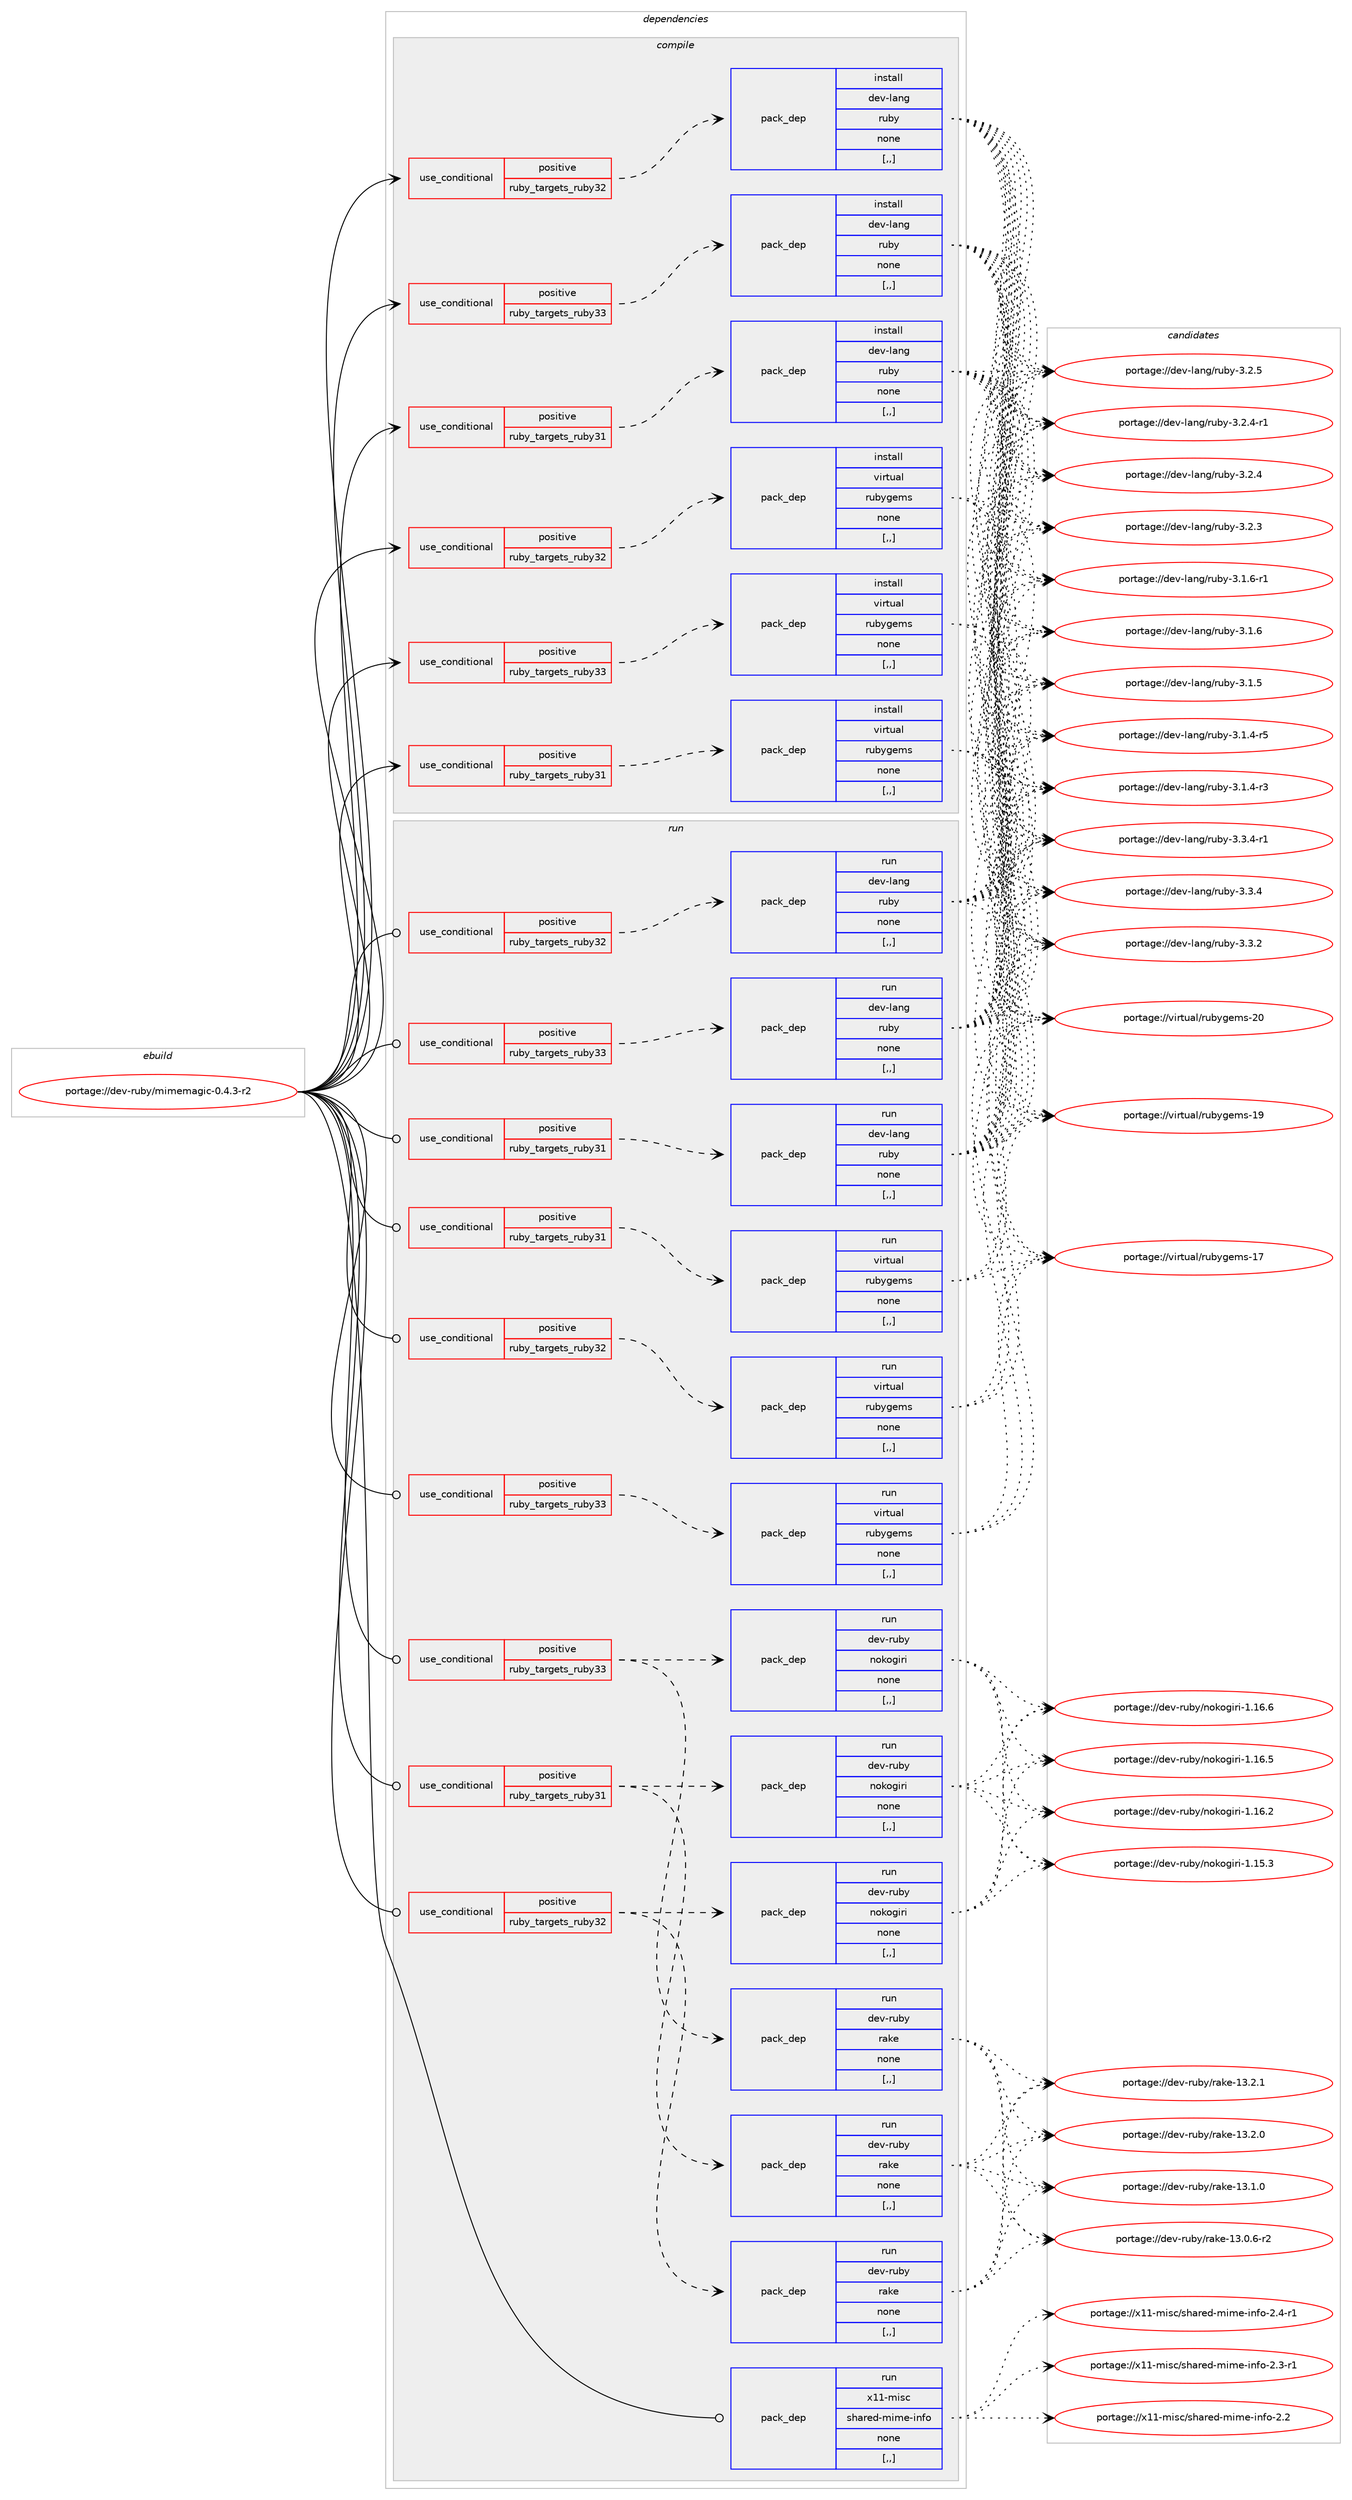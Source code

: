 digraph prolog {

# *************
# Graph options
# *************

newrank=true;
concentrate=true;
compound=true;
graph [rankdir=LR,fontname=Helvetica,fontsize=10,ranksep=1.5];#, ranksep=2.5, nodesep=0.2];
edge  [arrowhead=vee];
node  [fontname=Helvetica,fontsize=10];

# **********
# The ebuild
# **********

subgraph cluster_leftcol {
color=gray;
label=<<i>ebuild</i>>;
id [label="portage://dev-ruby/mimemagic-0.4.3-r2", color=red, width=4, href="../dev-ruby/mimemagic-0.4.3-r2.svg"];
}

# ****************
# The dependencies
# ****************

subgraph cluster_midcol {
color=gray;
label=<<i>dependencies</i>>;
subgraph cluster_compile {
fillcolor="#eeeeee";
style=filled;
label=<<i>compile</i>>;
subgraph cond50647 {
dependency190135 [label=<<TABLE BORDER="0" CELLBORDER="1" CELLSPACING="0" CELLPADDING="4"><TR><TD ROWSPAN="3" CELLPADDING="10">use_conditional</TD></TR><TR><TD>positive</TD></TR><TR><TD>ruby_targets_ruby31</TD></TR></TABLE>>, shape=none, color=red];
subgraph pack138150 {
dependency190136 [label=<<TABLE BORDER="0" CELLBORDER="1" CELLSPACING="0" CELLPADDING="4" WIDTH="220"><TR><TD ROWSPAN="6" CELLPADDING="30">pack_dep</TD></TR><TR><TD WIDTH="110">install</TD></TR><TR><TD>dev-lang</TD></TR><TR><TD>ruby</TD></TR><TR><TD>none</TD></TR><TR><TD>[,,]</TD></TR></TABLE>>, shape=none, color=blue];
}
dependency190135:e -> dependency190136:w [weight=20,style="dashed",arrowhead="vee"];
}
id:e -> dependency190135:w [weight=20,style="solid",arrowhead="vee"];
subgraph cond50648 {
dependency190137 [label=<<TABLE BORDER="0" CELLBORDER="1" CELLSPACING="0" CELLPADDING="4"><TR><TD ROWSPAN="3" CELLPADDING="10">use_conditional</TD></TR><TR><TD>positive</TD></TR><TR><TD>ruby_targets_ruby31</TD></TR></TABLE>>, shape=none, color=red];
subgraph pack138151 {
dependency190138 [label=<<TABLE BORDER="0" CELLBORDER="1" CELLSPACING="0" CELLPADDING="4" WIDTH="220"><TR><TD ROWSPAN="6" CELLPADDING="30">pack_dep</TD></TR><TR><TD WIDTH="110">install</TD></TR><TR><TD>virtual</TD></TR><TR><TD>rubygems</TD></TR><TR><TD>none</TD></TR><TR><TD>[,,]</TD></TR></TABLE>>, shape=none, color=blue];
}
dependency190137:e -> dependency190138:w [weight=20,style="dashed",arrowhead="vee"];
}
id:e -> dependency190137:w [weight=20,style="solid",arrowhead="vee"];
subgraph cond50649 {
dependency190139 [label=<<TABLE BORDER="0" CELLBORDER="1" CELLSPACING="0" CELLPADDING="4"><TR><TD ROWSPAN="3" CELLPADDING="10">use_conditional</TD></TR><TR><TD>positive</TD></TR><TR><TD>ruby_targets_ruby32</TD></TR></TABLE>>, shape=none, color=red];
subgraph pack138152 {
dependency190140 [label=<<TABLE BORDER="0" CELLBORDER="1" CELLSPACING="0" CELLPADDING="4" WIDTH="220"><TR><TD ROWSPAN="6" CELLPADDING="30">pack_dep</TD></TR><TR><TD WIDTH="110">install</TD></TR><TR><TD>dev-lang</TD></TR><TR><TD>ruby</TD></TR><TR><TD>none</TD></TR><TR><TD>[,,]</TD></TR></TABLE>>, shape=none, color=blue];
}
dependency190139:e -> dependency190140:w [weight=20,style="dashed",arrowhead="vee"];
}
id:e -> dependency190139:w [weight=20,style="solid",arrowhead="vee"];
subgraph cond50650 {
dependency190141 [label=<<TABLE BORDER="0" CELLBORDER="1" CELLSPACING="0" CELLPADDING="4"><TR><TD ROWSPAN="3" CELLPADDING="10">use_conditional</TD></TR><TR><TD>positive</TD></TR><TR><TD>ruby_targets_ruby32</TD></TR></TABLE>>, shape=none, color=red];
subgraph pack138153 {
dependency190142 [label=<<TABLE BORDER="0" CELLBORDER="1" CELLSPACING="0" CELLPADDING="4" WIDTH="220"><TR><TD ROWSPAN="6" CELLPADDING="30">pack_dep</TD></TR><TR><TD WIDTH="110">install</TD></TR><TR><TD>virtual</TD></TR><TR><TD>rubygems</TD></TR><TR><TD>none</TD></TR><TR><TD>[,,]</TD></TR></TABLE>>, shape=none, color=blue];
}
dependency190141:e -> dependency190142:w [weight=20,style="dashed",arrowhead="vee"];
}
id:e -> dependency190141:w [weight=20,style="solid",arrowhead="vee"];
subgraph cond50651 {
dependency190143 [label=<<TABLE BORDER="0" CELLBORDER="1" CELLSPACING="0" CELLPADDING="4"><TR><TD ROWSPAN="3" CELLPADDING="10">use_conditional</TD></TR><TR><TD>positive</TD></TR><TR><TD>ruby_targets_ruby33</TD></TR></TABLE>>, shape=none, color=red];
subgraph pack138154 {
dependency190144 [label=<<TABLE BORDER="0" CELLBORDER="1" CELLSPACING="0" CELLPADDING="4" WIDTH="220"><TR><TD ROWSPAN="6" CELLPADDING="30">pack_dep</TD></TR><TR><TD WIDTH="110">install</TD></TR><TR><TD>dev-lang</TD></TR><TR><TD>ruby</TD></TR><TR><TD>none</TD></TR><TR><TD>[,,]</TD></TR></TABLE>>, shape=none, color=blue];
}
dependency190143:e -> dependency190144:w [weight=20,style="dashed",arrowhead="vee"];
}
id:e -> dependency190143:w [weight=20,style="solid",arrowhead="vee"];
subgraph cond50652 {
dependency190145 [label=<<TABLE BORDER="0" CELLBORDER="1" CELLSPACING="0" CELLPADDING="4"><TR><TD ROWSPAN="3" CELLPADDING="10">use_conditional</TD></TR><TR><TD>positive</TD></TR><TR><TD>ruby_targets_ruby33</TD></TR></TABLE>>, shape=none, color=red];
subgraph pack138155 {
dependency190146 [label=<<TABLE BORDER="0" CELLBORDER="1" CELLSPACING="0" CELLPADDING="4" WIDTH="220"><TR><TD ROWSPAN="6" CELLPADDING="30">pack_dep</TD></TR><TR><TD WIDTH="110">install</TD></TR><TR><TD>virtual</TD></TR><TR><TD>rubygems</TD></TR><TR><TD>none</TD></TR><TR><TD>[,,]</TD></TR></TABLE>>, shape=none, color=blue];
}
dependency190145:e -> dependency190146:w [weight=20,style="dashed",arrowhead="vee"];
}
id:e -> dependency190145:w [weight=20,style="solid",arrowhead="vee"];
}
subgraph cluster_compileandrun {
fillcolor="#eeeeee";
style=filled;
label=<<i>compile and run</i>>;
}
subgraph cluster_run {
fillcolor="#eeeeee";
style=filled;
label=<<i>run</i>>;
subgraph cond50653 {
dependency190147 [label=<<TABLE BORDER="0" CELLBORDER="1" CELLSPACING="0" CELLPADDING="4"><TR><TD ROWSPAN="3" CELLPADDING="10">use_conditional</TD></TR><TR><TD>positive</TD></TR><TR><TD>ruby_targets_ruby31</TD></TR></TABLE>>, shape=none, color=red];
subgraph pack138156 {
dependency190148 [label=<<TABLE BORDER="0" CELLBORDER="1" CELLSPACING="0" CELLPADDING="4" WIDTH="220"><TR><TD ROWSPAN="6" CELLPADDING="30">pack_dep</TD></TR><TR><TD WIDTH="110">run</TD></TR><TR><TD>dev-lang</TD></TR><TR><TD>ruby</TD></TR><TR><TD>none</TD></TR><TR><TD>[,,]</TD></TR></TABLE>>, shape=none, color=blue];
}
dependency190147:e -> dependency190148:w [weight=20,style="dashed",arrowhead="vee"];
}
id:e -> dependency190147:w [weight=20,style="solid",arrowhead="odot"];
subgraph cond50654 {
dependency190149 [label=<<TABLE BORDER="0" CELLBORDER="1" CELLSPACING="0" CELLPADDING="4"><TR><TD ROWSPAN="3" CELLPADDING="10">use_conditional</TD></TR><TR><TD>positive</TD></TR><TR><TD>ruby_targets_ruby31</TD></TR></TABLE>>, shape=none, color=red];
subgraph pack138157 {
dependency190150 [label=<<TABLE BORDER="0" CELLBORDER="1" CELLSPACING="0" CELLPADDING="4" WIDTH="220"><TR><TD ROWSPAN="6" CELLPADDING="30">pack_dep</TD></TR><TR><TD WIDTH="110">run</TD></TR><TR><TD>dev-ruby</TD></TR><TR><TD>nokogiri</TD></TR><TR><TD>none</TD></TR><TR><TD>[,,]</TD></TR></TABLE>>, shape=none, color=blue];
}
dependency190149:e -> dependency190150:w [weight=20,style="dashed",arrowhead="vee"];
subgraph pack138158 {
dependency190151 [label=<<TABLE BORDER="0" CELLBORDER="1" CELLSPACING="0" CELLPADDING="4" WIDTH="220"><TR><TD ROWSPAN="6" CELLPADDING="30">pack_dep</TD></TR><TR><TD WIDTH="110">run</TD></TR><TR><TD>dev-ruby</TD></TR><TR><TD>rake</TD></TR><TR><TD>none</TD></TR><TR><TD>[,,]</TD></TR></TABLE>>, shape=none, color=blue];
}
dependency190149:e -> dependency190151:w [weight=20,style="dashed",arrowhead="vee"];
}
id:e -> dependency190149:w [weight=20,style="solid",arrowhead="odot"];
subgraph cond50655 {
dependency190152 [label=<<TABLE BORDER="0" CELLBORDER="1" CELLSPACING="0" CELLPADDING="4"><TR><TD ROWSPAN="3" CELLPADDING="10">use_conditional</TD></TR><TR><TD>positive</TD></TR><TR><TD>ruby_targets_ruby31</TD></TR></TABLE>>, shape=none, color=red];
subgraph pack138159 {
dependency190153 [label=<<TABLE BORDER="0" CELLBORDER="1" CELLSPACING="0" CELLPADDING="4" WIDTH="220"><TR><TD ROWSPAN="6" CELLPADDING="30">pack_dep</TD></TR><TR><TD WIDTH="110">run</TD></TR><TR><TD>virtual</TD></TR><TR><TD>rubygems</TD></TR><TR><TD>none</TD></TR><TR><TD>[,,]</TD></TR></TABLE>>, shape=none, color=blue];
}
dependency190152:e -> dependency190153:w [weight=20,style="dashed",arrowhead="vee"];
}
id:e -> dependency190152:w [weight=20,style="solid",arrowhead="odot"];
subgraph cond50656 {
dependency190154 [label=<<TABLE BORDER="0" CELLBORDER="1" CELLSPACING="0" CELLPADDING="4"><TR><TD ROWSPAN="3" CELLPADDING="10">use_conditional</TD></TR><TR><TD>positive</TD></TR><TR><TD>ruby_targets_ruby32</TD></TR></TABLE>>, shape=none, color=red];
subgraph pack138160 {
dependency190155 [label=<<TABLE BORDER="0" CELLBORDER="1" CELLSPACING="0" CELLPADDING="4" WIDTH="220"><TR><TD ROWSPAN="6" CELLPADDING="30">pack_dep</TD></TR><TR><TD WIDTH="110">run</TD></TR><TR><TD>dev-lang</TD></TR><TR><TD>ruby</TD></TR><TR><TD>none</TD></TR><TR><TD>[,,]</TD></TR></TABLE>>, shape=none, color=blue];
}
dependency190154:e -> dependency190155:w [weight=20,style="dashed",arrowhead="vee"];
}
id:e -> dependency190154:w [weight=20,style="solid",arrowhead="odot"];
subgraph cond50657 {
dependency190156 [label=<<TABLE BORDER="0" CELLBORDER="1" CELLSPACING="0" CELLPADDING="4"><TR><TD ROWSPAN="3" CELLPADDING="10">use_conditional</TD></TR><TR><TD>positive</TD></TR><TR><TD>ruby_targets_ruby32</TD></TR></TABLE>>, shape=none, color=red];
subgraph pack138161 {
dependency190157 [label=<<TABLE BORDER="0" CELLBORDER="1" CELLSPACING="0" CELLPADDING="4" WIDTH="220"><TR><TD ROWSPAN="6" CELLPADDING="30">pack_dep</TD></TR><TR><TD WIDTH="110">run</TD></TR><TR><TD>dev-ruby</TD></TR><TR><TD>nokogiri</TD></TR><TR><TD>none</TD></TR><TR><TD>[,,]</TD></TR></TABLE>>, shape=none, color=blue];
}
dependency190156:e -> dependency190157:w [weight=20,style="dashed",arrowhead="vee"];
subgraph pack138162 {
dependency190158 [label=<<TABLE BORDER="0" CELLBORDER="1" CELLSPACING="0" CELLPADDING="4" WIDTH="220"><TR><TD ROWSPAN="6" CELLPADDING="30">pack_dep</TD></TR><TR><TD WIDTH="110">run</TD></TR><TR><TD>dev-ruby</TD></TR><TR><TD>rake</TD></TR><TR><TD>none</TD></TR><TR><TD>[,,]</TD></TR></TABLE>>, shape=none, color=blue];
}
dependency190156:e -> dependency190158:w [weight=20,style="dashed",arrowhead="vee"];
}
id:e -> dependency190156:w [weight=20,style="solid",arrowhead="odot"];
subgraph cond50658 {
dependency190159 [label=<<TABLE BORDER="0" CELLBORDER="1" CELLSPACING="0" CELLPADDING="4"><TR><TD ROWSPAN="3" CELLPADDING="10">use_conditional</TD></TR><TR><TD>positive</TD></TR><TR><TD>ruby_targets_ruby32</TD></TR></TABLE>>, shape=none, color=red];
subgraph pack138163 {
dependency190160 [label=<<TABLE BORDER="0" CELLBORDER="1" CELLSPACING="0" CELLPADDING="4" WIDTH="220"><TR><TD ROWSPAN="6" CELLPADDING="30">pack_dep</TD></TR><TR><TD WIDTH="110">run</TD></TR><TR><TD>virtual</TD></TR><TR><TD>rubygems</TD></TR><TR><TD>none</TD></TR><TR><TD>[,,]</TD></TR></TABLE>>, shape=none, color=blue];
}
dependency190159:e -> dependency190160:w [weight=20,style="dashed",arrowhead="vee"];
}
id:e -> dependency190159:w [weight=20,style="solid",arrowhead="odot"];
subgraph cond50659 {
dependency190161 [label=<<TABLE BORDER="0" CELLBORDER="1" CELLSPACING="0" CELLPADDING="4"><TR><TD ROWSPAN="3" CELLPADDING="10">use_conditional</TD></TR><TR><TD>positive</TD></TR><TR><TD>ruby_targets_ruby33</TD></TR></TABLE>>, shape=none, color=red];
subgraph pack138164 {
dependency190162 [label=<<TABLE BORDER="0" CELLBORDER="1" CELLSPACING="0" CELLPADDING="4" WIDTH="220"><TR><TD ROWSPAN="6" CELLPADDING="30">pack_dep</TD></TR><TR><TD WIDTH="110">run</TD></TR><TR><TD>dev-lang</TD></TR><TR><TD>ruby</TD></TR><TR><TD>none</TD></TR><TR><TD>[,,]</TD></TR></TABLE>>, shape=none, color=blue];
}
dependency190161:e -> dependency190162:w [weight=20,style="dashed",arrowhead="vee"];
}
id:e -> dependency190161:w [weight=20,style="solid",arrowhead="odot"];
subgraph cond50660 {
dependency190163 [label=<<TABLE BORDER="0" CELLBORDER="1" CELLSPACING="0" CELLPADDING="4"><TR><TD ROWSPAN="3" CELLPADDING="10">use_conditional</TD></TR><TR><TD>positive</TD></TR><TR><TD>ruby_targets_ruby33</TD></TR></TABLE>>, shape=none, color=red];
subgraph pack138165 {
dependency190164 [label=<<TABLE BORDER="0" CELLBORDER="1" CELLSPACING="0" CELLPADDING="4" WIDTH="220"><TR><TD ROWSPAN="6" CELLPADDING="30">pack_dep</TD></TR><TR><TD WIDTH="110">run</TD></TR><TR><TD>dev-ruby</TD></TR><TR><TD>nokogiri</TD></TR><TR><TD>none</TD></TR><TR><TD>[,,]</TD></TR></TABLE>>, shape=none, color=blue];
}
dependency190163:e -> dependency190164:w [weight=20,style="dashed",arrowhead="vee"];
subgraph pack138166 {
dependency190165 [label=<<TABLE BORDER="0" CELLBORDER="1" CELLSPACING="0" CELLPADDING="4" WIDTH="220"><TR><TD ROWSPAN="6" CELLPADDING="30">pack_dep</TD></TR><TR><TD WIDTH="110">run</TD></TR><TR><TD>dev-ruby</TD></TR><TR><TD>rake</TD></TR><TR><TD>none</TD></TR><TR><TD>[,,]</TD></TR></TABLE>>, shape=none, color=blue];
}
dependency190163:e -> dependency190165:w [weight=20,style="dashed",arrowhead="vee"];
}
id:e -> dependency190163:w [weight=20,style="solid",arrowhead="odot"];
subgraph cond50661 {
dependency190166 [label=<<TABLE BORDER="0" CELLBORDER="1" CELLSPACING="0" CELLPADDING="4"><TR><TD ROWSPAN="3" CELLPADDING="10">use_conditional</TD></TR><TR><TD>positive</TD></TR><TR><TD>ruby_targets_ruby33</TD></TR></TABLE>>, shape=none, color=red];
subgraph pack138167 {
dependency190167 [label=<<TABLE BORDER="0" CELLBORDER="1" CELLSPACING="0" CELLPADDING="4" WIDTH="220"><TR><TD ROWSPAN="6" CELLPADDING="30">pack_dep</TD></TR><TR><TD WIDTH="110">run</TD></TR><TR><TD>virtual</TD></TR><TR><TD>rubygems</TD></TR><TR><TD>none</TD></TR><TR><TD>[,,]</TD></TR></TABLE>>, shape=none, color=blue];
}
dependency190166:e -> dependency190167:w [weight=20,style="dashed",arrowhead="vee"];
}
id:e -> dependency190166:w [weight=20,style="solid",arrowhead="odot"];
subgraph pack138168 {
dependency190168 [label=<<TABLE BORDER="0" CELLBORDER="1" CELLSPACING="0" CELLPADDING="4" WIDTH="220"><TR><TD ROWSPAN="6" CELLPADDING="30">pack_dep</TD></TR><TR><TD WIDTH="110">run</TD></TR><TR><TD>x11-misc</TD></TR><TR><TD>shared-mime-info</TD></TR><TR><TD>none</TD></TR><TR><TD>[,,]</TD></TR></TABLE>>, shape=none, color=blue];
}
id:e -> dependency190168:w [weight=20,style="solid",arrowhead="odot"];
}
}

# **************
# The candidates
# **************

subgraph cluster_choices {
rank=same;
color=gray;
label=<<i>candidates</i>>;

subgraph choice138150 {
color=black;
nodesep=1;
choice100101118451089711010347114117981214551465146524511449 [label="portage://dev-lang/ruby-3.3.4-r1", color=red, width=4,href="../dev-lang/ruby-3.3.4-r1.svg"];
choice10010111845108971101034711411798121455146514652 [label="portage://dev-lang/ruby-3.3.4", color=red, width=4,href="../dev-lang/ruby-3.3.4.svg"];
choice10010111845108971101034711411798121455146514650 [label="portage://dev-lang/ruby-3.3.2", color=red, width=4,href="../dev-lang/ruby-3.3.2.svg"];
choice10010111845108971101034711411798121455146504653 [label="portage://dev-lang/ruby-3.2.5", color=red, width=4,href="../dev-lang/ruby-3.2.5.svg"];
choice100101118451089711010347114117981214551465046524511449 [label="portage://dev-lang/ruby-3.2.4-r1", color=red, width=4,href="../dev-lang/ruby-3.2.4-r1.svg"];
choice10010111845108971101034711411798121455146504652 [label="portage://dev-lang/ruby-3.2.4", color=red, width=4,href="../dev-lang/ruby-3.2.4.svg"];
choice10010111845108971101034711411798121455146504651 [label="portage://dev-lang/ruby-3.2.3", color=red, width=4,href="../dev-lang/ruby-3.2.3.svg"];
choice100101118451089711010347114117981214551464946544511449 [label="portage://dev-lang/ruby-3.1.6-r1", color=red, width=4,href="../dev-lang/ruby-3.1.6-r1.svg"];
choice10010111845108971101034711411798121455146494654 [label="portage://dev-lang/ruby-3.1.6", color=red, width=4,href="../dev-lang/ruby-3.1.6.svg"];
choice10010111845108971101034711411798121455146494653 [label="portage://dev-lang/ruby-3.1.5", color=red, width=4,href="../dev-lang/ruby-3.1.5.svg"];
choice100101118451089711010347114117981214551464946524511453 [label="portage://dev-lang/ruby-3.1.4-r5", color=red, width=4,href="../dev-lang/ruby-3.1.4-r5.svg"];
choice100101118451089711010347114117981214551464946524511451 [label="portage://dev-lang/ruby-3.1.4-r3", color=red, width=4,href="../dev-lang/ruby-3.1.4-r3.svg"];
dependency190136:e -> choice100101118451089711010347114117981214551465146524511449:w [style=dotted,weight="100"];
dependency190136:e -> choice10010111845108971101034711411798121455146514652:w [style=dotted,weight="100"];
dependency190136:e -> choice10010111845108971101034711411798121455146514650:w [style=dotted,weight="100"];
dependency190136:e -> choice10010111845108971101034711411798121455146504653:w [style=dotted,weight="100"];
dependency190136:e -> choice100101118451089711010347114117981214551465046524511449:w [style=dotted,weight="100"];
dependency190136:e -> choice10010111845108971101034711411798121455146504652:w [style=dotted,weight="100"];
dependency190136:e -> choice10010111845108971101034711411798121455146504651:w [style=dotted,weight="100"];
dependency190136:e -> choice100101118451089711010347114117981214551464946544511449:w [style=dotted,weight="100"];
dependency190136:e -> choice10010111845108971101034711411798121455146494654:w [style=dotted,weight="100"];
dependency190136:e -> choice10010111845108971101034711411798121455146494653:w [style=dotted,weight="100"];
dependency190136:e -> choice100101118451089711010347114117981214551464946524511453:w [style=dotted,weight="100"];
dependency190136:e -> choice100101118451089711010347114117981214551464946524511451:w [style=dotted,weight="100"];
}
subgraph choice138151 {
color=black;
nodesep=1;
choice118105114116117971084711411798121103101109115455048 [label="portage://virtual/rubygems-20", color=red, width=4,href="../virtual/rubygems-20.svg"];
choice118105114116117971084711411798121103101109115454957 [label="portage://virtual/rubygems-19", color=red, width=4,href="../virtual/rubygems-19.svg"];
choice118105114116117971084711411798121103101109115454955 [label="portage://virtual/rubygems-17", color=red, width=4,href="../virtual/rubygems-17.svg"];
dependency190138:e -> choice118105114116117971084711411798121103101109115455048:w [style=dotted,weight="100"];
dependency190138:e -> choice118105114116117971084711411798121103101109115454957:w [style=dotted,weight="100"];
dependency190138:e -> choice118105114116117971084711411798121103101109115454955:w [style=dotted,weight="100"];
}
subgraph choice138152 {
color=black;
nodesep=1;
choice100101118451089711010347114117981214551465146524511449 [label="portage://dev-lang/ruby-3.3.4-r1", color=red, width=4,href="../dev-lang/ruby-3.3.4-r1.svg"];
choice10010111845108971101034711411798121455146514652 [label="portage://dev-lang/ruby-3.3.4", color=red, width=4,href="../dev-lang/ruby-3.3.4.svg"];
choice10010111845108971101034711411798121455146514650 [label="portage://dev-lang/ruby-3.3.2", color=red, width=4,href="../dev-lang/ruby-3.3.2.svg"];
choice10010111845108971101034711411798121455146504653 [label="portage://dev-lang/ruby-3.2.5", color=red, width=4,href="../dev-lang/ruby-3.2.5.svg"];
choice100101118451089711010347114117981214551465046524511449 [label="portage://dev-lang/ruby-3.2.4-r1", color=red, width=4,href="../dev-lang/ruby-3.2.4-r1.svg"];
choice10010111845108971101034711411798121455146504652 [label="portage://dev-lang/ruby-3.2.4", color=red, width=4,href="../dev-lang/ruby-3.2.4.svg"];
choice10010111845108971101034711411798121455146504651 [label="portage://dev-lang/ruby-3.2.3", color=red, width=4,href="../dev-lang/ruby-3.2.3.svg"];
choice100101118451089711010347114117981214551464946544511449 [label="portage://dev-lang/ruby-3.1.6-r1", color=red, width=4,href="../dev-lang/ruby-3.1.6-r1.svg"];
choice10010111845108971101034711411798121455146494654 [label="portage://dev-lang/ruby-3.1.6", color=red, width=4,href="../dev-lang/ruby-3.1.6.svg"];
choice10010111845108971101034711411798121455146494653 [label="portage://dev-lang/ruby-3.1.5", color=red, width=4,href="../dev-lang/ruby-3.1.5.svg"];
choice100101118451089711010347114117981214551464946524511453 [label="portage://dev-lang/ruby-3.1.4-r5", color=red, width=4,href="../dev-lang/ruby-3.1.4-r5.svg"];
choice100101118451089711010347114117981214551464946524511451 [label="portage://dev-lang/ruby-3.1.4-r3", color=red, width=4,href="../dev-lang/ruby-3.1.4-r3.svg"];
dependency190140:e -> choice100101118451089711010347114117981214551465146524511449:w [style=dotted,weight="100"];
dependency190140:e -> choice10010111845108971101034711411798121455146514652:w [style=dotted,weight="100"];
dependency190140:e -> choice10010111845108971101034711411798121455146514650:w [style=dotted,weight="100"];
dependency190140:e -> choice10010111845108971101034711411798121455146504653:w [style=dotted,weight="100"];
dependency190140:e -> choice100101118451089711010347114117981214551465046524511449:w [style=dotted,weight="100"];
dependency190140:e -> choice10010111845108971101034711411798121455146504652:w [style=dotted,weight="100"];
dependency190140:e -> choice10010111845108971101034711411798121455146504651:w [style=dotted,weight="100"];
dependency190140:e -> choice100101118451089711010347114117981214551464946544511449:w [style=dotted,weight="100"];
dependency190140:e -> choice10010111845108971101034711411798121455146494654:w [style=dotted,weight="100"];
dependency190140:e -> choice10010111845108971101034711411798121455146494653:w [style=dotted,weight="100"];
dependency190140:e -> choice100101118451089711010347114117981214551464946524511453:w [style=dotted,weight="100"];
dependency190140:e -> choice100101118451089711010347114117981214551464946524511451:w [style=dotted,weight="100"];
}
subgraph choice138153 {
color=black;
nodesep=1;
choice118105114116117971084711411798121103101109115455048 [label="portage://virtual/rubygems-20", color=red, width=4,href="../virtual/rubygems-20.svg"];
choice118105114116117971084711411798121103101109115454957 [label="portage://virtual/rubygems-19", color=red, width=4,href="../virtual/rubygems-19.svg"];
choice118105114116117971084711411798121103101109115454955 [label="portage://virtual/rubygems-17", color=red, width=4,href="../virtual/rubygems-17.svg"];
dependency190142:e -> choice118105114116117971084711411798121103101109115455048:w [style=dotted,weight="100"];
dependency190142:e -> choice118105114116117971084711411798121103101109115454957:w [style=dotted,weight="100"];
dependency190142:e -> choice118105114116117971084711411798121103101109115454955:w [style=dotted,weight="100"];
}
subgraph choice138154 {
color=black;
nodesep=1;
choice100101118451089711010347114117981214551465146524511449 [label="portage://dev-lang/ruby-3.3.4-r1", color=red, width=4,href="../dev-lang/ruby-3.3.4-r1.svg"];
choice10010111845108971101034711411798121455146514652 [label="portage://dev-lang/ruby-3.3.4", color=red, width=4,href="../dev-lang/ruby-3.3.4.svg"];
choice10010111845108971101034711411798121455146514650 [label="portage://dev-lang/ruby-3.3.2", color=red, width=4,href="../dev-lang/ruby-3.3.2.svg"];
choice10010111845108971101034711411798121455146504653 [label="portage://dev-lang/ruby-3.2.5", color=red, width=4,href="../dev-lang/ruby-3.2.5.svg"];
choice100101118451089711010347114117981214551465046524511449 [label="portage://dev-lang/ruby-3.2.4-r1", color=red, width=4,href="../dev-lang/ruby-3.2.4-r1.svg"];
choice10010111845108971101034711411798121455146504652 [label="portage://dev-lang/ruby-3.2.4", color=red, width=4,href="../dev-lang/ruby-3.2.4.svg"];
choice10010111845108971101034711411798121455146504651 [label="portage://dev-lang/ruby-3.2.3", color=red, width=4,href="../dev-lang/ruby-3.2.3.svg"];
choice100101118451089711010347114117981214551464946544511449 [label="portage://dev-lang/ruby-3.1.6-r1", color=red, width=4,href="../dev-lang/ruby-3.1.6-r1.svg"];
choice10010111845108971101034711411798121455146494654 [label="portage://dev-lang/ruby-3.1.6", color=red, width=4,href="../dev-lang/ruby-3.1.6.svg"];
choice10010111845108971101034711411798121455146494653 [label="portage://dev-lang/ruby-3.1.5", color=red, width=4,href="../dev-lang/ruby-3.1.5.svg"];
choice100101118451089711010347114117981214551464946524511453 [label="portage://dev-lang/ruby-3.1.4-r5", color=red, width=4,href="../dev-lang/ruby-3.1.4-r5.svg"];
choice100101118451089711010347114117981214551464946524511451 [label="portage://dev-lang/ruby-3.1.4-r3", color=red, width=4,href="../dev-lang/ruby-3.1.4-r3.svg"];
dependency190144:e -> choice100101118451089711010347114117981214551465146524511449:w [style=dotted,weight="100"];
dependency190144:e -> choice10010111845108971101034711411798121455146514652:w [style=dotted,weight="100"];
dependency190144:e -> choice10010111845108971101034711411798121455146514650:w [style=dotted,weight="100"];
dependency190144:e -> choice10010111845108971101034711411798121455146504653:w [style=dotted,weight="100"];
dependency190144:e -> choice100101118451089711010347114117981214551465046524511449:w [style=dotted,weight="100"];
dependency190144:e -> choice10010111845108971101034711411798121455146504652:w [style=dotted,weight="100"];
dependency190144:e -> choice10010111845108971101034711411798121455146504651:w [style=dotted,weight="100"];
dependency190144:e -> choice100101118451089711010347114117981214551464946544511449:w [style=dotted,weight="100"];
dependency190144:e -> choice10010111845108971101034711411798121455146494654:w [style=dotted,weight="100"];
dependency190144:e -> choice10010111845108971101034711411798121455146494653:w [style=dotted,weight="100"];
dependency190144:e -> choice100101118451089711010347114117981214551464946524511453:w [style=dotted,weight="100"];
dependency190144:e -> choice100101118451089711010347114117981214551464946524511451:w [style=dotted,weight="100"];
}
subgraph choice138155 {
color=black;
nodesep=1;
choice118105114116117971084711411798121103101109115455048 [label="portage://virtual/rubygems-20", color=red, width=4,href="../virtual/rubygems-20.svg"];
choice118105114116117971084711411798121103101109115454957 [label="portage://virtual/rubygems-19", color=red, width=4,href="../virtual/rubygems-19.svg"];
choice118105114116117971084711411798121103101109115454955 [label="portage://virtual/rubygems-17", color=red, width=4,href="../virtual/rubygems-17.svg"];
dependency190146:e -> choice118105114116117971084711411798121103101109115455048:w [style=dotted,weight="100"];
dependency190146:e -> choice118105114116117971084711411798121103101109115454957:w [style=dotted,weight="100"];
dependency190146:e -> choice118105114116117971084711411798121103101109115454955:w [style=dotted,weight="100"];
}
subgraph choice138156 {
color=black;
nodesep=1;
choice100101118451089711010347114117981214551465146524511449 [label="portage://dev-lang/ruby-3.3.4-r1", color=red, width=4,href="../dev-lang/ruby-3.3.4-r1.svg"];
choice10010111845108971101034711411798121455146514652 [label="portage://dev-lang/ruby-3.3.4", color=red, width=4,href="../dev-lang/ruby-3.3.4.svg"];
choice10010111845108971101034711411798121455146514650 [label="portage://dev-lang/ruby-3.3.2", color=red, width=4,href="../dev-lang/ruby-3.3.2.svg"];
choice10010111845108971101034711411798121455146504653 [label="portage://dev-lang/ruby-3.2.5", color=red, width=4,href="../dev-lang/ruby-3.2.5.svg"];
choice100101118451089711010347114117981214551465046524511449 [label="portage://dev-lang/ruby-3.2.4-r1", color=red, width=4,href="../dev-lang/ruby-3.2.4-r1.svg"];
choice10010111845108971101034711411798121455146504652 [label="portage://dev-lang/ruby-3.2.4", color=red, width=4,href="../dev-lang/ruby-3.2.4.svg"];
choice10010111845108971101034711411798121455146504651 [label="portage://dev-lang/ruby-3.2.3", color=red, width=4,href="../dev-lang/ruby-3.2.3.svg"];
choice100101118451089711010347114117981214551464946544511449 [label="portage://dev-lang/ruby-3.1.6-r1", color=red, width=4,href="../dev-lang/ruby-3.1.6-r1.svg"];
choice10010111845108971101034711411798121455146494654 [label="portage://dev-lang/ruby-3.1.6", color=red, width=4,href="../dev-lang/ruby-3.1.6.svg"];
choice10010111845108971101034711411798121455146494653 [label="portage://dev-lang/ruby-3.1.5", color=red, width=4,href="../dev-lang/ruby-3.1.5.svg"];
choice100101118451089711010347114117981214551464946524511453 [label="portage://dev-lang/ruby-3.1.4-r5", color=red, width=4,href="../dev-lang/ruby-3.1.4-r5.svg"];
choice100101118451089711010347114117981214551464946524511451 [label="portage://dev-lang/ruby-3.1.4-r3", color=red, width=4,href="../dev-lang/ruby-3.1.4-r3.svg"];
dependency190148:e -> choice100101118451089711010347114117981214551465146524511449:w [style=dotted,weight="100"];
dependency190148:e -> choice10010111845108971101034711411798121455146514652:w [style=dotted,weight="100"];
dependency190148:e -> choice10010111845108971101034711411798121455146514650:w [style=dotted,weight="100"];
dependency190148:e -> choice10010111845108971101034711411798121455146504653:w [style=dotted,weight="100"];
dependency190148:e -> choice100101118451089711010347114117981214551465046524511449:w [style=dotted,weight="100"];
dependency190148:e -> choice10010111845108971101034711411798121455146504652:w [style=dotted,weight="100"];
dependency190148:e -> choice10010111845108971101034711411798121455146504651:w [style=dotted,weight="100"];
dependency190148:e -> choice100101118451089711010347114117981214551464946544511449:w [style=dotted,weight="100"];
dependency190148:e -> choice10010111845108971101034711411798121455146494654:w [style=dotted,weight="100"];
dependency190148:e -> choice10010111845108971101034711411798121455146494653:w [style=dotted,weight="100"];
dependency190148:e -> choice100101118451089711010347114117981214551464946524511453:w [style=dotted,weight="100"];
dependency190148:e -> choice100101118451089711010347114117981214551464946524511451:w [style=dotted,weight="100"];
}
subgraph choice138157 {
color=black;
nodesep=1;
choice10010111845114117981214711011110711110310511410545494649544654 [label="portage://dev-ruby/nokogiri-1.16.6", color=red, width=4,href="../dev-ruby/nokogiri-1.16.6.svg"];
choice10010111845114117981214711011110711110310511410545494649544653 [label="portage://dev-ruby/nokogiri-1.16.5", color=red, width=4,href="../dev-ruby/nokogiri-1.16.5.svg"];
choice10010111845114117981214711011110711110310511410545494649544650 [label="portage://dev-ruby/nokogiri-1.16.2", color=red, width=4,href="../dev-ruby/nokogiri-1.16.2.svg"];
choice10010111845114117981214711011110711110310511410545494649534651 [label="portage://dev-ruby/nokogiri-1.15.3", color=red, width=4,href="../dev-ruby/nokogiri-1.15.3.svg"];
dependency190150:e -> choice10010111845114117981214711011110711110310511410545494649544654:w [style=dotted,weight="100"];
dependency190150:e -> choice10010111845114117981214711011110711110310511410545494649544653:w [style=dotted,weight="100"];
dependency190150:e -> choice10010111845114117981214711011110711110310511410545494649544650:w [style=dotted,weight="100"];
dependency190150:e -> choice10010111845114117981214711011110711110310511410545494649534651:w [style=dotted,weight="100"];
}
subgraph choice138158 {
color=black;
nodesep=1;
choice1001011184511411798121471149710710145495146504649 [label="portage://dev-ruby/rake-13.2.1", color=red, width=4,href="../dev-ruby/rake-13.2.1.svg"];
choice1001011184511411798121471149710710145495146504648 [label="portage://dev-ruby/rake-13.2.0", color=red, width=4,href="../dev-ruby/rake-13.2.0.svg"];
choice1001011184511411798121471149710710145495146494648 [label="portage://dev-ruby/rake-13.1.0", color=red, width=4,href="../dev-ruby/rake-13.1.0.svg"];
choice10010111845114117981214711497107101454951464846544511450 [label="portage://dev-ruby/rake-13.0.6-r2", color=red, width=4,href="../dev-ruby/rake-13.0.6-r2.svg"];
dependency190151:e -> choice1001011184511411798121471149710710145495146504649:w [style=dotted,weight="100"];
dependency190151:e -> choice1001011184511411798121471149710710145495146504648:w [style=dotted,weight="100"];
dependency190151:e -> choice1001011184511411798121471149710710145495146494648:w [style=dotted,weight="100"];
dependency190151:e -> choice10010111845114117981214711497107101454951464846544511450:w [style=dotted,weight="100"];
}
subgraph choice138159 {
color=black;
nodesep=1;
choice118105114116117971084711411798121103101109115455048 [label="portage://virtual/rubygems-20", color=red, width=4,href="../virtual/rubygems-20.svg"];
choice118105114116117971084711411798121103101109115454957 [label="portage://virtual/rubygems-19", color=red, width=4,href="../virtual/rubygems-19.svg"];
choice118105114116117971084711411798121103101109115454955 [label="portage://virtual/rubygems-17", color=red, width=4,href="../virtual/rubygems-17.svg"];
dependency190153:e -> choice118105114116117971084711411798121103101109115455048:w [style=dotted,weight="100"];
dependency190153:e -> choice118105114116117971084711411798121103101109115454957:w [style=dotted,weight="100"];
dependency190153:e -> choice118105114116117971084711411798121103101109115454955:w [style=dotted,weight="100"];
}
subgraph choice138160 {
color=black;
nodesep=1;
choice100101118451089711010347114117981214551465146524511449 [label="portage://dev-lang/ruby-3.3.4-r1", color=red, width=4,href="../dev-lang/ruby-3.3.4-r1.svg"];
choice10010111845108971101034711411798121455146514652 [label="portage://dev-lang/ruby-3.3.4", color=red, width=4,href="../dev-lang/ruby-3.3.4.svg"];
choice10010111845108971101034711411798121455146514650 [label="portage://dev-lang/ruby-3.3.2", color=red, width=4,href="../dev-lang/ruby-3.3.2.svg"];
choice10010111845108971101034711411798121455146504653 [label="portage://dev-lang/ruby-3.2.5", color=red, width=4,href="../dev-lang/ruby-3.2.5.svg"];
choice100101118451089711010347114117981214551465046524511449 [label="portage://dev-lang/ruby-3.2.4-r1", color=red, width=4,href="../dev-lang/ruby-3.2.4-r1.svg"];
choice10010111845108971101034711411798121455146504652 [label="portage://dev-lang/ruby-3.2.4", color=red, width=4,href="../dev-lang/ruby-3.2.4.svg"];
choice10010111845108971101034711411798121455146504651 [label="portage://dev-lang/ruby-3.2.3", color=red, width=4,href="../dev-lang/ruby-3.2.3.svg"];
choice100101118451089711010347114117981214551464946544511449 [label="portage://dev-lang/ruby-3.1.6-r1", color=red, width=4,href="../dev-lang/ruby-3.1.6-r1.svg"];
choice10010111845108971101034711411798121455146494654 [label="portage://dev-lang/ruby-3.1.6", color=red, width=4,href="../dev-lang/ruby-3.1.6.svg"];
choice10010111845108971101034711411798121455146494653 [label="portage://dev-lang/ruby-3.1.5", color=red, width=4,href="../dev-lang/ruby-3.1.5.svg"];
choice100101118451089711010347114117981214551464946524511453 [label="portage://dev-lang/ruby-3.1.4-r5", color=red, width=4,href="../dev-lang/ruby-3.1.4-r5.svg"];
choice100101118451089711010347114117981214551464946524511451 [label="portage://dev-lang/ruby-3.1.4-r3", color=red, width=4,href="../dev-lang/ruby-3.1.4-r3.svg"];
dependency190155:e -> choice100101118451089711010347114117981214551465146524511449:w [style=dotted,weight="100"];
dependency190155:e -> choice10010111845108971101034711411798121455146514652:w [style=dotted,weight="100"];
dependency190155:e -> choice10010111845108971101034711411798121455146514650:w [style=dotted,weight="100"];
dependency190155:e -> choice10010111845108971101034711411798121455146504653:w [style=dotted,weight="100"];
dependency190155:e -> choice100101118451089711010347114117981214551465046524511449:w [style=dotted,weight="100"];
dependency190155:e -> choice10010111845108971101034711411798121455146504652:w [style=dotted,weight="100"];
dependency190155:e -> choice10010111845108971101034711411798121455146504651:w [style=dotted,weight="100"];
dependency190155:e -> choice100101118451089711010347114117981214551464946544511449:w [style=dotted,weight="100"];
dependency190155:e -> choice10010111845108971101034711411798121455146494654:w [style=dotted,weight="100"];
dependency190155:e -> choice10010111845108971101034711411798121455146494653:w [style=dotted,weight="100"];
dependency190155:e -> choice100101118451089711010347114117981214551464946524511453:w [style=dotted,weight="100"];
dependency190155:e -> choice100101118451089711010347114117981214551464946524511451:w [style=dotted,weight="100"];
}
subgraph choice138161 {
color=black;
nodesep=1;
choice10010111845114117981214711011110711110310511410545494649544654 [label="portage://dev-ruby/nokogiri-1.16.6", color=red, width=4,href="../dev-ruby/nokogiri-1.16.6.svg"];
choice10010111845114117981214711011110711110310511410545494649544653 [label="portage://dev-ruby/nokogiri-1.16.5", color=red, width=4,href="../dev-ruby/nokogiri-1.16.5.svg"];
choice10010111845114117981214711011110711110310511410545494649544650 [label="portage://dev-ruby/nokogiri-1.16.2", color=red, width=4,href="../dev-ruby/nokogiri-1.16.2.svg"];
choice10010111845114117981214711011110711110310511410545494649534651 [label="portage://dev-ruby/nokogiri-1.15.3", color=red, width=4,href="../dev-ruby/nokogiri-1.15.3.svg"];
dependency190157:e -> choice10010111845114117981214711011110711110310511410545494649544654:w [style=dotted,weight="100"];
dependency190157:e -> choice10010111845114117981214711011110711110310511410545494649544653:w [style=dotted,weight="100"];
dependency190157:e -> choice10010111845114117981214711011110711110310511410545494649544650:w [style=dotted,weight="100"];
dependency190157:e -> choice10010111845114117981214711011110711110310511410545494649534651:w [style=dotted,weight="100"];
}
subgraph choice138162 {
color=black;
nodesep=1;
choice1001011184511411798121471149710710145495146504649 [label="portage://dev-ruby/rake-13.2.1", color=red, width=4,href="../dev-ruby/rake-13.2.1.svg"];
choice1001011184511411798121471149710710145495146504648 [label="portage://dev-ruby/rake-13.2.0", color=red, width=4,href="../dev-ruby/rake-13.2.0.svg"];
choice1001011184511411798121471149710710145495146494648 [label="portage://dev-ruby/rake-13.1.0", color=red, width=4,href="../dev-ruby/rake-13.1.0.svg"];
choice10010111845114117981214711497107101454951464846544511450 [label="portage://dev-ruby/rake-13.0.6-r2", color=red, width=4,href="../dev-ruby/rake-13.0.6-r2.svg"];
dependency190158:e -> choice1001011184511411798121471149710710145495146504649:w [style=dotted,weight="100"];
dependency190158:e -> choice1001011184511411798121471149710710145495146504648:w [style=dotted,weight="100"];
dependency190158:e -> choice1001011184511411798121471149710710145495146494648:w [style=dotted,weight="100"];
dependency190158:e -> choice10010111845114117981214711497107101454951464846544511450:w [style=dotted,weight="100"];
}
subgraph choice138163 {
color=black;
nodesep=1;
choice118105114116117971084711411798121103101109115455048 [label="portage://virtual/rubygems-20", color=red, width=4,href="../virtual/rubygems-20.svg"];
choice118105114116117971084711411798121103101109115454957 [label="portage://virtual/rubygems-19", color=red, width=4,href="../virtual/rubygems-19.svg"];
choice118105114116117971084711411798121103101109115454955 [label="portage://virtual/rubygems-17", color=red, width=4,href="../virtual/rubygems-17.svg"];
dependency190160:e -> choice118105114116117971084711411798121103101109115455048:w [style=dotted,weight="100"];
dependency190160:e -> choice118105114116117971084711411798121103101109115454957:w [style=dotted,weight="100"];
dependency190160:e -> choice118105114116117971084711411798121103101109115454955:w [style=dotted,weight="100"];
}
subgraph choice138164 {
color=black;
nodesep=1;
choice100101118451089711010347114117981214551465146524511449 [label="portage://dev-lang/ruby-3.3.4-r1", color=red, width=4,href="../dev-lang/ruby-3.3.4-r1.svg"];
choice10010111845108971101034711411798121455146514652 [label="portage://dev-lang/ruby-3.3.4", color=red, width=4,href="../dev-lang/ruby-3.3.4.svg"];
choice10010111845108971101034711411798121455146514650 [label="portage://dev-lang/ruby-3.3.2", color=red, width=4,href="../dev-lang/ruby-3.3.2.svg"];
choice10010111845108971101034711411798121455146504653 [label="portage://dev-lang/ruby-3.2.5", color=red, width=4,href="../dev-lang/ruby-3.2.5.svg"];
choice100101118451089711010347114117981214551465046524511449 [label="portage://dev-lang/ruby-3.2.4-r1", color=red, width=4,href="../dev-lang/ruby-3.2.4-r1.svg"];
choice10010111845108971101034711411798121455146504652 [label="portage://dev-lang/ruby-3.2.4", color=red, width=4,href="../dev-lang/ruby-3.2.4.svg"];
choice10010111845108971101034711411798121455146504651 [label="portage://dev-lang/ruby-3.2.3", color=red, width=4,href="../dev-lang/ruby-3.2.3.svg"];
choice100101118451089711010347114117981214551464946544511449 [label="portage://dev-lang/ruby-3.1.6-r1", color=red, width=4,href="../dev-lang/ruby-3.1.6-r1.svg"];
choice10010111845108971101034711411798121455146494654 [label="portage://dev-lang/ruby-3.1.6", color=red, width=4,href="../dev-lang/ruby-3.1.6.svg"];
choice10010111845108971101034711411798121455146494653 [label="portage://dev-lang/ruby-3.1.5", color=red, width=4,href="../dev-lang/ruby-3.1.5.svg"];
choice100101118451089711010347114117981214551464946524511453 [label="portage://dev-lang/ruby-3.1.4-r5", color=red, width=4,href="../dev-lang/ruby-3.1.4-r5.svg"];
choice100101118451089711010347114117981214551464946524511451 [label="portage://dev-lang/ruby-3.1.4-r3", color=red, width=4,href="../dev-lang/ruby-3.1.4-r3.svg"];
dependency190162:e -> choice100101118451089711010347114117981214551465146524511449:w [style=dotted,weight="100"];
dependency190162:e -> choice10010111845108971101034711411798121455146514652:w [style=dotted,weight="100"];
dependency190162:e -> choice10010111845108971101034711411798121455146514650:w [style=dotted,weight="100"];
dependency190162:e -> choice10010111845108971101034711411798121455146504653:w [style=dotted,weight="100"];
dependency190162:e -> choice100101118451089711010347114117981214551465046524511449:w [style=dotted,weight="100"];
dependency190162:e -> choice10010111845108971101034711411798121455146504652:w [style=dotted,weight="100"];
dependency190162:e -> choice10010111845108971101034711411798121455146504651:w [style=dotted,weight="100"];
dependency190162:e -> choice100101118451089711010347114117981214551464946544511449:w [style=dotted,weight="100"];
dependency190162:e -> choice10010111845108971101034711411798121455146494654:w [style=dotted,weight="100"];
dependency190162:e -> choice10010111845108971101034711411798121455146494653:w [style=dotted,weight="100"];
dependency190162:e -> choice100101118451089711010347114117981214551464946524511453:w [style=dotted,weight="100"];
dependency190162:e -> choice100101118451089711010347114117981214551464946524511451:w [style=dotted,weight="100"];
}
subgraph choice138165 {
color=black;
nodesep=1;
choice10010111845114117981214711011110711110310511410545494649544654 [label="portage://dev-ruby/nokogiri-1.16.6", color=red, width=4,href="../dev-ruby/nokogiri-1.16.6.svg"];
choice10010111845114117981214711011110711110310511410545494649544653 [label="portage://dev-ruby/nokogiri-1.16.5", color=red, width=4,href="../dev-ruby/nokogiri-1.16.5.svg"];
choice10010111845114117981214711011110711110310511410545494649544650 [label="portage://dev-ruby/nokogiri-1.16.2", color=red, width=4,href="../dev-ruby/nokogiri-1.16.2.svg"];
choice10010111845114117981214711011110711110310511410545494649534651 [label="portage://dev-ruby/nokogiri-1.15.3", color=red, width=4,href="../dev-ruby/nokogiri-1.15.3.svg"];
dependency190164:e -> choice10010111845114117981214711011110711110310511410545494649544654:w [style=dotted,weight="100"];
dependency190164:e -> choice10010111845114117981214711011110711110310511410545494649544653:w [style=dotted,weight="100"];
dependency190164:e -> choice10010111845114117981214711011110711110310511410545494649544650:w [style=dotted,weight="100"];
dependency190164:e -> choice10010111845114117981214711011110711110310511410545494649534651:w [style=dotted,weight="100"];
}
subgraph choice138166 {
color=black;
nodesep=1;
choice1001011184511411798121471149710710145495146504649 [label="portage://dev-ruby/rake-13.2.1", color=red, width=4,href="../dev-ruby/rake-13.2.1.svg"];
choice1001011184511411798121471149710710145495146504648 [label="portage://dev-ruby/rake-13.2.0", color=red, width=4,href="../dev-ruby/rake-13.2.0.svg"];
choice1001011184511411798121471149710710145495146494648 [label="portage://dev-ruby/rake-13.1.0", color=red, width=4,href="../dev-ruby/rake-13.1.0.svg"];
choice10010111845114117981214711497107101454951464846544511450 [label="portage://dev-ruby/rake-13.0.6-r2", color=red, width=4,href="../dev-ruby/rake-13.0.6-r2.svg"];
dependency190165:e -> choice1001011184511411798121471149710710145495146504649:w [style=dotted,weight="100"];
dependency190165:e -> choice1001011184511411798121471149710710145495146504648:w [style=dotted,weight="100"];
dependency190165:e -> choice1001011184511411798121471149710710145495146494648:w [style=dotted,weight="100"];
dependency190165:e -> choice10010111845114117981214711497107101454951464846544511450:w [style=dotted,weight="100"];
}
subgraph choice138167 {
color=black;
nodesep=1;
choice118105114116117971084711411798121103101109115455048 [label="portage://virtual/rubygems-20", color=red, width=4,href="../virtual/rubygems-20.svg"];
choice118105114116117971084711411798121103101109115454957 [label="portage://virtual/rubygems-19", color=red, width=4,href="../virtual/rubygems-19.svg"];
choice118105114116117971084711411798121103101109115454955 [label="portage://virtual/rubygems-17", color=red, width=4,href="../virtual/rubygems-17.svg"];
dependency190167:e -> choice118105114116117971084711411798121103101109115455048:w [style=dotted,weight="100"];
dependency190167:e -> choice118105114116117971084711411798121103101109115454957:w [style=dotted,weight="100"];
dependency190167:e -> choice118105114116117971084711411798121103101109115454955:w [style=dotted,weight="100"];
}
subgraph choice138168 {
color=black;
nodesep=1;
choice1204949451091051159947115104971141011004510910510910145105110102111455046524511449 [label="portage://x11-misc/shared-mime-info-2.4-r1", color=red, width=4,href="../x11-misc/shared-mime-info-2.4-r1.svg"];
choice1204949451091051159947115104971141011004510910510910145105110102111455046514511449 [label="portage://x11-misc/shared-mime-info-2.3-r1", color=red, width=4,href="../x11-misc/shared-mime-info-2.3-r1.svg"];
choice120494945109105115994711510497114101100451091051091014510511010211145504650 [label="portage://x11-misc/shared-mime-info-2.2", color=red, width=4,href="../x11-misc/shared-mime-info-2.2.svg"];
dependency190168:e -> choice1204949451091051159947115104971141011004510910510910145105110102111455046524511449:w [style=dotted,weight="100"];
dependency190168:e -> choice1204949451091051159947115104971141011004510910510910145105110102111455046514511449:w [style=dotted,weight="100"];
dependency190168:e -> choice120494945109105115994711510497114101100451091051091014510511010211145504650:w [style=dotted,weight="100"];
}
}

}
